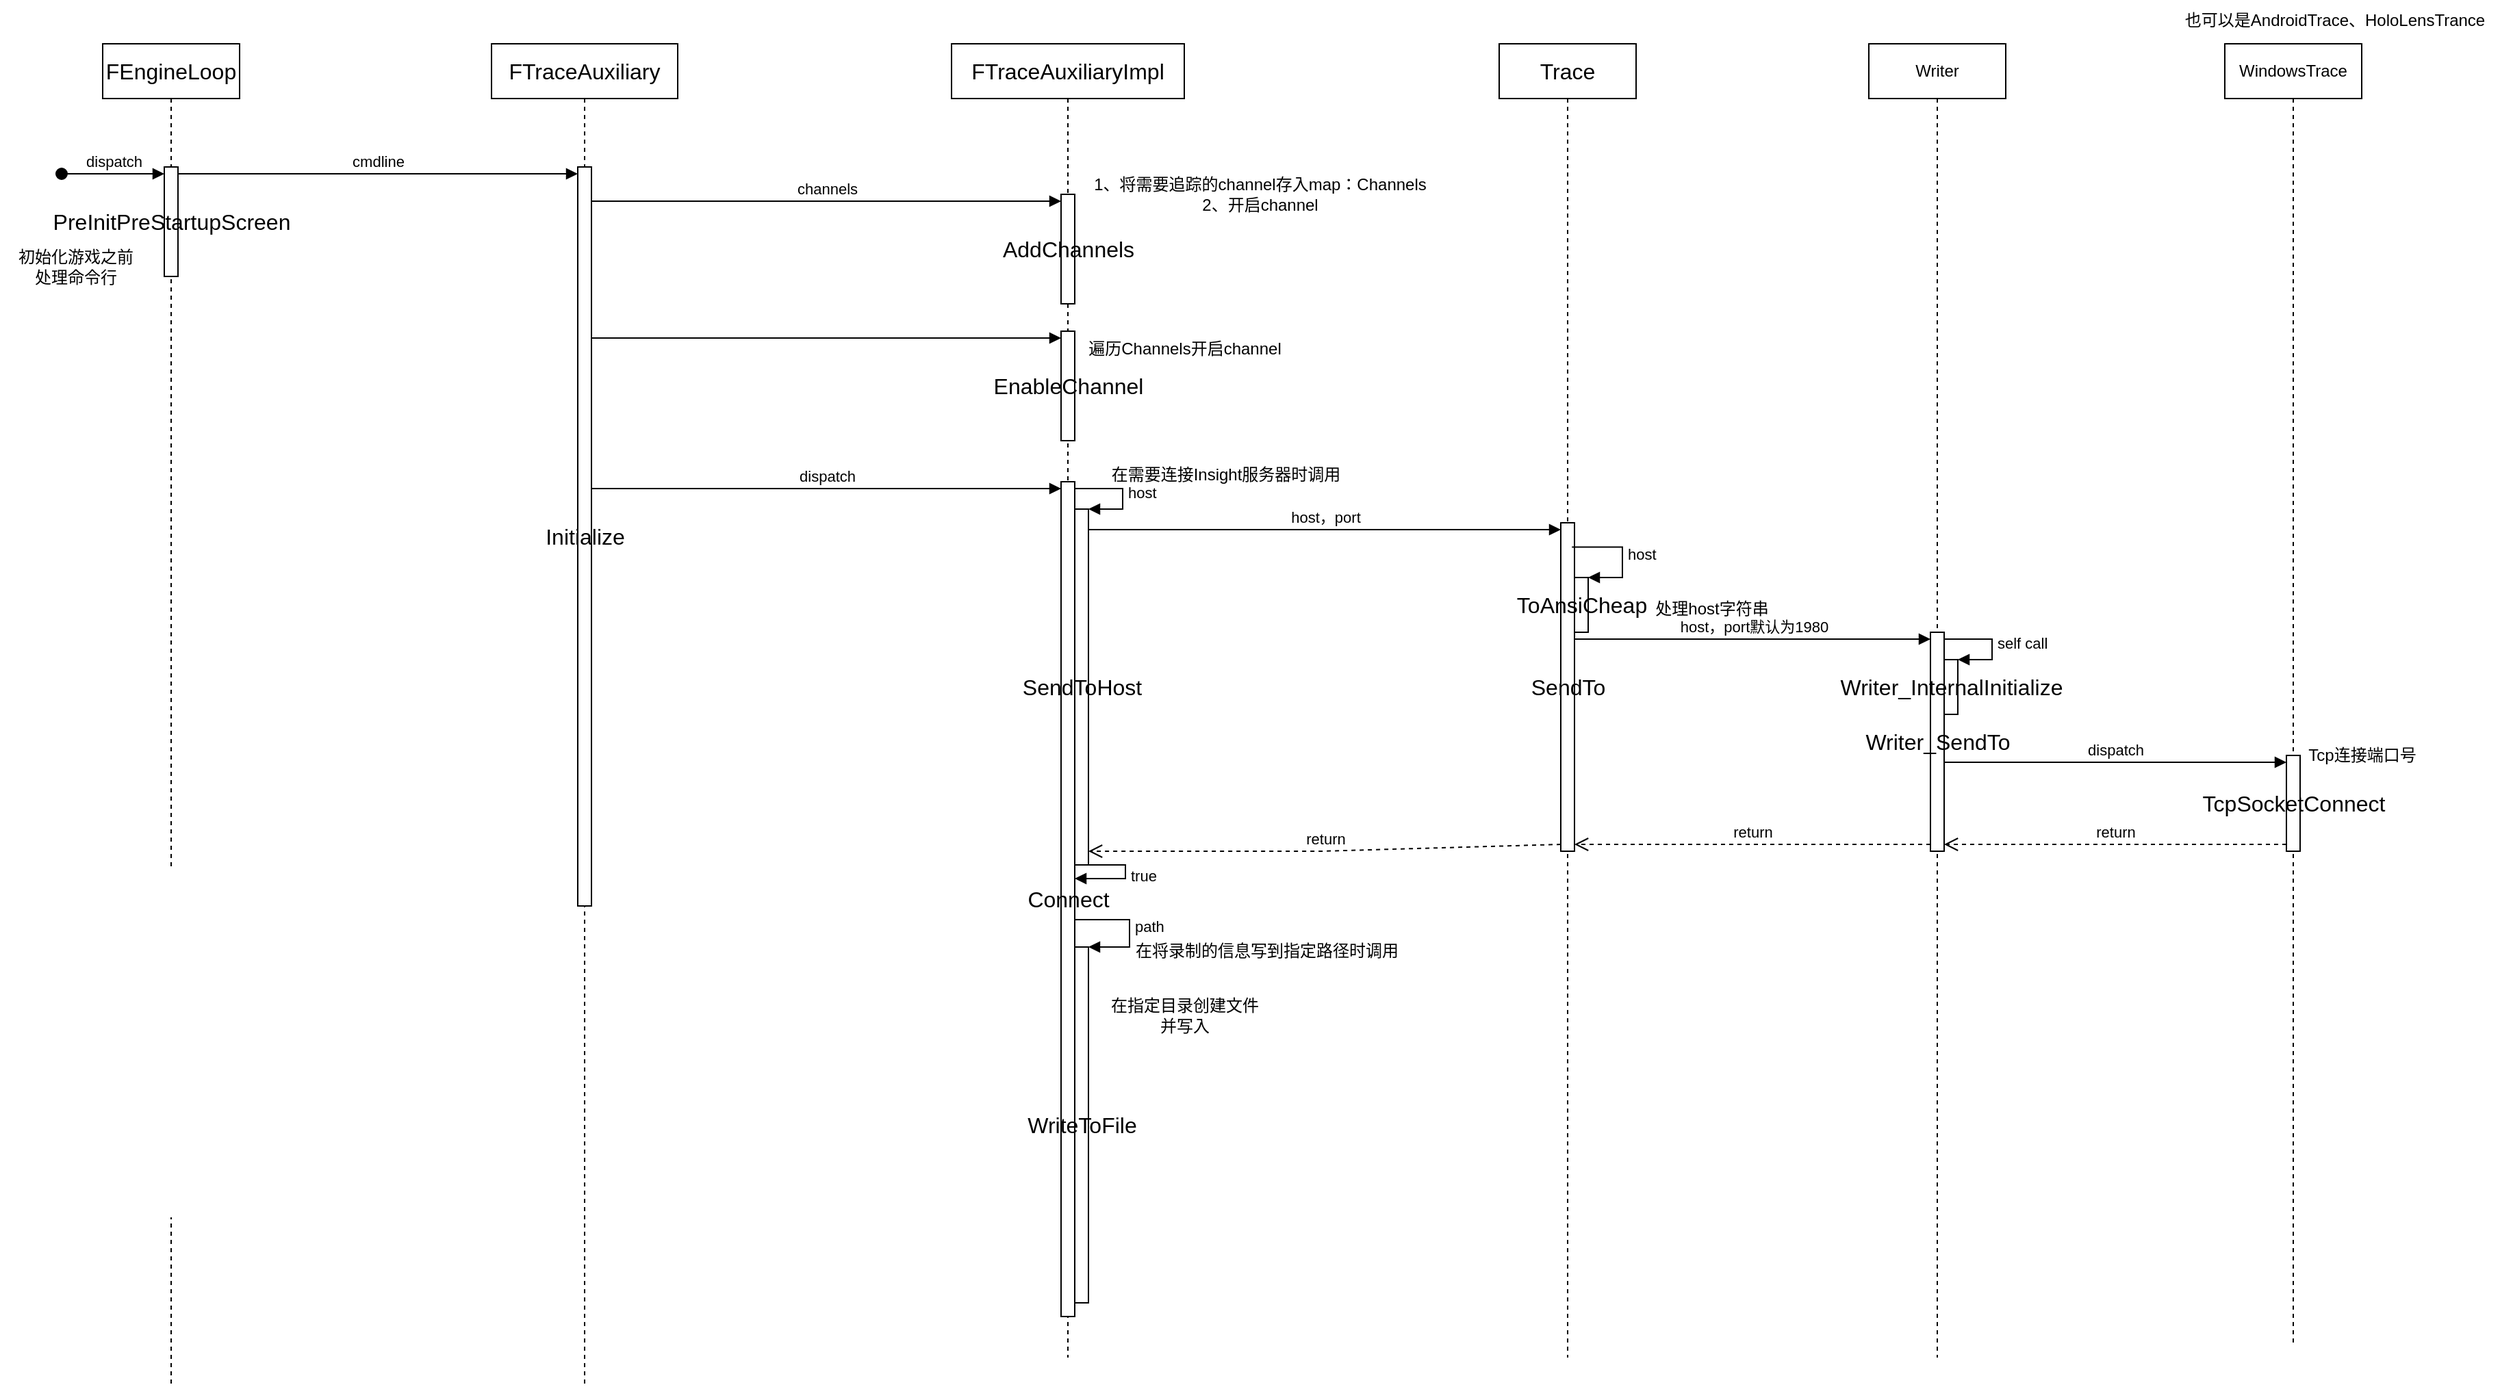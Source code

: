 <mxfile version="26.1.0" pages="2">
  <diagram name="第 1 页" id="UgfqnTjjX8_KX1mcIwZx">
    <mxGraphModel dx="1622" dy="921" grid="1" gridSize="10" guides="1" tooltips="1" connect="1" arrows="1" fold="1" page="1" pageScale="1" pageWidth="827" pageHeight="1169" math="0" shadow="0">
      <root>
        <mxCell id="0" />
        <mxCell id="1" parent="0" />
        <mxCell id="SOtteh8btGvdTnXQB1vJ-2" value="&lt;div style=&quot;&quot;&gt;&lt;div style=&quot;font-size: 12pt;&quot;&gt;FEngineLoop&lt;/div&gt;&lt;/div&gt;" style="shape=umlLifeline;perimeter=lifelinePerimeter;whiteSpace=wrap;html=1;container=1;dropTarget=0;collapsible=0;recursiveResize=0;outlineConnect=0;portConstraint=eastwest;newEdgeStyle={&quot;curved&quot;:0,&quot;rounded&quot;:0};fontColor=#000000;labelBackgroundColor=none;fontFamily=Helvetica;" parent="1" vertex="1">
          <mxGeometry x="80" y="80" width="100" height="980" as="geometry" />
        </mxCell>
        <mxCell id="SOtteh8btGvdTnXQB1vJ-3" value="&lt;div style=&quot;&quot;&gt;&lt;div style=&quot;font-size: 12pt;&quot;&gt;PreInitPreStartupScreen&lt;/div&gt;&lt;/div&gt;" style="html=1;points=[[0,0,0,0,5],[0,1,0,0,-5],[1,0,0,0,5],[1,1,0,0,-5]];perimeter=orthogonalPerimeter;outlineConnect=0;targetShapes=umlLifeline;portConstraint=eastwest;newEdgeStyle={&quot;curved&quot;:0,&quot;rounded&quot;:0};fontColor=#000000;labelBackgroundColor=none;fontFamily=Helvetica;" parent="SOtteh8btGvdTnXQB1vJ-2" vertex="1">
          <mxGeometry x="45" y="90" width="10" height="80" as="geometry" />
        </mxCell>
        <mxCell id="SOtteh8btGvdTnXQB1vJ-4" value="dispatch" style="html=1;verticalAlign=bottom;startArrow=oval;endArrow=block;startSize=8;curved=0;rounded=0;entryX=0;entryY=0;entryDx=0;entryDy=5;fontColor=#000000;labelBackgroundColor=none;fontFamily=Helvetica;" parent="SOtteh8btGvdTnXQB1vJ-2" target="SOtteh8btGvdTnXQB1vJ-3" edge="1">
          <mxGeometry relative="1" as="geometry">
            <mxPoint x="-30" y="95" as="sourcePoint" />
          </mxGeometry>
        </mxCell>
        <mxCell id="SOtteh8btGvdTnXQB1vJ-5" value="初始化游戏之前&lt;div&gt;处理命令行&lt;/div&gt;" style="text;html=1;align=center;verticalAlign=middle;resizable=0;points=[];autosize=1;strokeColor=none;fillColor=none;fontColor=#000000;labelBackgroundColor=none;fontFamily=Helvetica;" parent="1" vertex="1">
          <mxGeometry x="5" y="223" width="110" height="40" as="geometry" />
        </mxCell>
        <mxCell id="SOtteh8btGvdTnXQB1vJ-6" value="&lt;span style=&quot;font-size: 12pt;&quot;&gt;FTraceAuxiliary&lt;/span&gt;" style="shape=umlLifeline;perimeter=lifelinePerimeter;whiteSpace=wrap;html=1;container=1;dropTarget=0;collapsible=0;recursiveResize=0;outlineConnect=0;portConstraint=eastwest;newEdgeStyle={&quot;curved&quot;:0,&quot;rounded&quot;:0};fontColor=#000000;labelBackgroundColor=none;fontFamily=Helvetica;" parent="1" vertex="1">
          <mxGeometry x="364" y="80" width="136" height="980" as="geometry" />
        </mxCell>
        <mxCell id="SOtteh8btGvdTnXQB1vJ-7" value="&lt;div style=&quot;&quot;&gt;&lt;div style=&quot;font-size: 12pt;&quot;&gt;&lt;span style=&quot;&quot;&gt;Initialize&lt;/span&gt;&lt;/div&gt;&lt;/div&gt;" style="html=1;points=[[0,0,0,0,5],[0,1,0,0,-5],[1,0,0,0,5],[1,1,0,0,-5]];perimeter=orthogonalPerimeter;outlineConnect=0;targetShapes=umlLifeline;portConstraint=eastwest;newEdgeStyle={&quot;curved&quot;:0,&quot;rounded&quot;:0};fontColor=#000000;labelBackgroundColor=none;fontFamily=Helvetica;" parent="SOtteh8btGvdTnXQB1vJ-6" vertex="1">
          <mxGeometry x="63" y="90" width="10" height="540" as="geometry" />
        </mxCell>
        <mxCell id="SOtteh8btGvdTnXQB1vJ-8" value="cmdline" style="html=1;verticalAlign=bottom;endArrow=block;curved=0;rounded=0;entryX=0;entryY=0;entryDx=0;entryDy=5;exitX=1;exitY=0;exitDx=0;exitDy=5;exitPerimeter=0;fontColor=#000000;labelBackgroundColor=none;fontFamily=Helvetica;" parent="1" source="SOtteh8btGvdTnXQB1vJ-3" target="SOtteh8btGvdTnXQB1vJ-7" edge="1">
          <mxGeometry relative="1" as="geometry">
            <mxPoint x="350" y="175" as="sourcePoint" />
            <mxPoint as="offset" />
          </mxGeometry>
        </mxCell>
        <mxCell id="SOtteh8btGvdTnXQB1vJ-10" value="&lt;div style=&quot;&quot;&gt;&lt;div style=&quot;font-size: 12pt;&quot;&gt;FTraceAuxiliaryImpl&lt;/div&gt;&lt;/div&gt;" style="shape=umlLifeline;perimeter=lifelinePerimeter;whiteSpace=wrap;html=1;container=1;dropTarget=0;collapsible=0;recursiveResize=0;outlineConnect=0;portConstraint=eastwest;newEdgeStyle={&quot;curved&quot;:0,&quot;rounded&quot;:0};fontColor=#000000;labelBackgroundColor=none;fontFamily=Helvetica;" parent="1" vertex="1">
          <mxGeometry x="700" y="80" width="170" height="960" as="geometry" />
        </mxCell>
        <mxCell id="SOtteh8btGvdTnXQB1vJ-11" value="&lt;div style=&quot;&quot;&gt;&lt;div style=&quot;font-size: 12pt;&quot;&gt;AddChannels&lt;/div&gt;&lt;/div&gt;" style="html=1;points=[[0,0,0,0,5],[0,1,0,0,-5],[1,0,0,0,5],[1,1,0,0,-5]];perimeter=orthogonalPerimeter;outlineConnect=0;targetShapes=umlLifeline;portConstraint=eastwest;newEdgeStyle={&quot;curved&quot;:0,&quot;rounded&quot;:0};fontColor=#000000;labelBackgroundColor=none;fontFamily=Helvetica;" parent="SOtteh8btGvdTnXQB1vJ-10" vertex="1">
          <mxGeometry x="80" y="110" width="10" height="80" as="geometry" />
        </mxCell>
        <mxCell id="SOtteh8btGvdTnXQB1vJ-15" value="&lt;div style=&quot;&quot;&gt;&lt;div style=&quot;font-size: 12pt;&quot;&gt;&lt;span style=&quot;&quot;&gt;EnableChannel&lt;/span&gt;&lt;/div&gt;&lt;/div&gt;" style="html=1;points=[[0,0,0,0,5],[0,1,0,0,-5],[1,0,0,0,5],[1,1,0,0,-5]];perimeter=orthogonalPerimeter;outlineConnect=0;targetShapes=umlLifeline;portConstraint=eastwest;newEdgeStyle={&quot;curved&quot;:0,&quot;rounded&quot;:0};fontColor=#000000;labelBackgroundColor=none;fontFamily=Helvetica;" parent="SOtteh8btGvdTnXQB1vJ-10" vertex="1">
          <mxGeometry x="80" y="210" width="10" height="80" as="geometry" />
        </mxCell>
        <mxCell id="SOtteh8btGvdTnXQB1vJ-19" value="&lt;div style=&quot;&quot;&gt;&lt;div style=&quot;font-size: 12pt;&quot;&gt;Connect&lt;/div&gt;&lt;/div&gt;" style="html=1;points=[[0,0,0,0,5],[0,1,0,0,-5],[1,0,0,0,5],[1,1,0,0,-5]];perimeter=orthogonalPerimeter;outlineConnect=0;targetShapes=umlLifeline;portConstraint=eastwest;newEdgeStyle={&quot;curved&quot;:0,&quot;rounded&quot;:0};fontColor=#000000;labelBackgroundColor=none;fontFamily=Helvetica;" parent="SOtteh8btGvdTnXQB1vJ-10" vertex="1">
          <mxGeometry x="80" y="320" width="10" height="610" as="geometry" />
        </mxCell>
        <mxCell id="SOtteh8btGvdTnXQB1vJ-25" value="&lt;div style=&quot;&quot;&gt;&lt;div style=&quot;font-size: 12pt;&quot;&gt;SendToHost&lt;/div&gt;&lt;/div&gt;" style="html=1;points=[[0,0,0,0,5],[0,1,0,0,-5],[1,0,0,0,5],[1,1,0,0,-5]];perimeter=orthogonalPerimeter;outlineConnect=0;targetShapes=umlLifeline;portConstraint=eastwest;newEdgeStyle={&quot;curved&quot;:0,&quot;rounded&quot;:0};fontColor=#000000;labelBackgroundColor=none;fontFamily=Helvetica;" parent="SOtteh8btGvdTnXQB1vJ-10" vertex="1">
          <mxGeometry x="90" y="340" width="10" height="260" as="geometry" />
        </mxCell>
        <mxCell id="SOtteh8btGvdTnXQB1vJ-26" value="host" style="html=1;align=left;spacingLeft=2;endArrow=block;rounded=0;edgeStyle=orthogonalEdgeStyle;curved=0;rounded=0;exitX=1;exitY=0;exitDx=0;exitDy=5;exitPerimeter=0;fontColor=#000000;labelBackgroundColor=none;fontFamily=Helvetica;" parent="SOtteh8btGvdTnXQB1vJ-10" source="SOtteh8btGvdTnXQB1vJ-19" target="SOtteh8btGvdTnXQB1vJ-25" edge="1">
          <mxGeometry relative="1" as="geometry">
            <mxPoint x="95" y="330" as="sourcePoint" />
            <Array as="points">
              <mxPoint x="125" y="325" />
              <mxPoint x="125" y="340" />
            </Array>
          </mxGeometry>
        </mxCell>
        <mxCell id="SOtteh8btGvdTnXQB1vJ-28" value="true" style="html=1;align=left;spacingLeft=2;endArrow=block;rounded=0;edgeStyle=orthogonalEdgeStyle;curved=0;rounded=0;exitX=1;exitY=1;exitDx=0;exitDy=-5;exitPerimeter=0;fontColor=#000000;labelBackgroundColor=none;fontFamily=Helvetica;" parent="SOtteh8btGvdTnXQB1vJ-10" source="SOtteh8btGvdTnXQB1vJ-25" target="SOtteh8btGvdTnXQB1vJ-19" edge="1">
          <mxGeometry relative="1" as="geometry">
            <mxPoint x="97" y="390" as="sourcePoint" />
            <Array as="points">
              <mxPoint x="100" y="600" />
              <mxPoint x="127" y="600" />
              <mxPoint x="127" y="610" />
            </Array>
            <mxPoint x="102" y="420.029" as="targetPoint" />
          </mxGeometry>
        </mxCell>
        <mxCell id="SOtteh8btGvdTnXQB1vJ-57" value="&lt;div style=&quot;&quot;&gt;&lt;div style=&quot;font-size: 12pt;&quot;&gt;WriteToFile&lt;/div&gt;&lt;/div&gt;" style="html=1;points=[[0,0,0,0,5],[0,1,0,0,-5],[1,0,0,0,5],[1,1,0,0,-5]];perimeter=orthogonalPerimeter;outlineConnect=0;targetShapes=umlLifeline;portConstraint=eastwest;newEdgeStyle={&quot;curved&quot;:0,&quot;rounded&quot;:0};fontColor=#000000;labelBackgroundColor=none;fontFamily=Helvetica;" parent="SOtteh8btGvdTnXQB1vJ-10" vertex="1">
          <mxGeometry x="90" y="660" width="10" height="260" as="geometry" />
        </mxCell>
        <mxCell id="SOtteh8btGvdTnXQB1vJ-58" value="path" style="html=1;align=left;spacingLeft=2;endArrow=block;rounded=0;edgeStyle=orthogonalEdgeStyle;curved=0;rounded=0;fontColor=#000000;labelBackgroundColor=none;fontFamily=Helvetica;" parent="SOtteh8btGvdTnXQB1vJ-10" source="SOtteh8btGvdTnXQB1vJ-19" target="SOtteh8btGvdTnXQB1vJ-57" edge="1">
          <mxGeometry x="0.004" relative="1" as="geometry">
            <mxPoint x="100" y="830" as="sourcePoint" />
            <Array as="points">
              <mxPoint x="130" y="640" />
              <mxPoint x="130" y="660" />
            </Array>
            <mxPoint as="offset" />
          </mxGeometry>
        </mxCell>
        <mxCell id="SOtteh8btGvdTnXQB1vJ-12" value="channels" style="html=1;verticalAlign=bottom;endArrow=block;curved=0;rounded=0;entryX=0;entryY=0;entryDx=0;entryDy=5;fontColor=#000000;labelBackgroundColor=none;fontFamily=Helvetica;" parent="1" source="SOtteh8btGvdTnXQB1vJ-7" target="SOtteh8btGvdTnXQB1vJ-11" edge="1">
          <mxGeometry relative="1" as="geometry">
            <mxPoint x="710" y="195" as="sourcePoint" />
          </mxGeometry>
        </mxCell>
        <mxCell id="SOtteh8btGvdTnXQB1vJ-14" value="1、将需要追踪的channel存入map：Channels&lt;div&gt;2、开启channel&lt;/div&gt;" style="text;html=1;align=center;verticalAlign=middle;resizable=0;points=[];autosize=1;strokeColor=none;fillColor=none;fontColor=#000000;labelBackgroundColor=none;fontFamily=Helvetica;" parent="1" vertex="1">
          <mxGeometry x="790" y="170" width="270" height="40" as="geometry" />
        </mxCell>
        <mxCell id="SOtteh8btGvdTnXQB1vJ-16" value="" style="html=1;verticalAlign=bottom;endArrow=block;curved=0;rounded=0;entryX=0;entryY=0;entryDx=0;entryDy=5;fontColor=#000000;labelBackgroundColor=none;fontFamily=Helvetica;" parent="1" source="SOtteh8btGvdTnXQB1vJ-7" target="SOtteh8btGvdTnXQB1vJ-15" edge="1">
          <mxGeometry relative="1" as="geometry">
            <mxPoint x="710" y="295" as="sourcePoint" />
          </mxGeometry>
        </mxCell>
        <mxCell id="SOtteh8btGvdTnXQB1vJ-18" value="遍历Channels开启channel" style="text;html=1;align=center;verticalAlign=middle;resizable=0;points=[];autosize=1;strokeColor=none;fillColor=none;fontColor=#000000;labelBackgroundColor=none;fontFamily=Helvetica;" parent="1" vertex="1">
          <mxGeometry x="790" y="288" width="160" height="30" as="geometry" />
        </mxCell>
        <mxCell id="SOtteh8btGvdTnXQB1vJ-20" value="dispatch" style="html=1;verticalAlign=bottom;endArrow=block;curved=0;rounded=0;entryX=0;entryY=0;entryDx=0;entryDy=5;fontColor=#000000;labelBackgroundColor=none;fontFamily=Helvetica;" parent="1" source="SOtteh8btGvdTnXQB1vJ-7" target="SOtteh8btGvdTnXQB1vJ-19" edge="1">
          <mxGeometry relative="1" as="geometry">
            <mxPoint x="710" y="405" as="sourcePoint" />
          </mxGeometry>
        </mxCell>
        <mxCell id="SOtteh8btGvdTnXQB1vJ-29" value="在需要连接Insight服务器时调用" style="text;html=1;align=center;verticalAlign=middle;resizable=0;points=[];autosize=1;strokeColor=none;fillColor=none;fontColor=#000000;labelBackgroundColor=none;fontFamily=Helvetica;" parent="1" vertex="1">
          <mxGeometry x="805" y="380" width="190" height="30" as="geometry" />
        </mxCell>
        <mxCell id="SOtteh8btGvdTnXQB1vJ-30" value="&lt;div style=&quot;&quot;&gt;&lt;div style=&quot;font-size: 12pt;&quot;&gt;Trace&lt;/div&gt;&lt;/div&gt;" style="shape=umlLifeline;perimeter=lifelinePerimeter;whiteSpace=wrap;html=1;container=1;dropTarget=0;collapsible=0;recursiveResize=0;outlineConnect=0;portConstraint=eastwest;newEdgeStyle={&quot;curved&quot;:0,&quot;rounded&quot;:0};fontColor=#000000;labelBackgroundColor=none;fontFamily=Helvetica;" parent="1" vertex="1">
          <mxGeometry x="1100" y="80" width="100" height="960" as="geometry" />
        </mxCell>
        <mxCell id="SOtteh8btGvdTnXQB1vJ-31" value="&lt;div style=&quot;&quot;&gt;&lt;div style=&quot;font-size: 12pt;&quot;&gt;SendTo&lt;/div&gt;&lt;/div&gt;" style="html=1;points=[[0,0,0,0,5],[0,1,0,0,-5],[1,0,0,0,5],[1,1,0,0,-5]];perimeter=orthogonalPerimeter;outlineConnect=0;targetShapes=umlLifeline;portConstraint=eastwest;newEdgeStyle={&quot;curved&quot;:0,&quot;rounded&quot;:0};fontColor=#000000;labelBackgroundColor=none;fontFamily=Helvetica;" parent="SOtteh8btGvdTnXQB1vJ-30" vertex="1">
          <mxGeometry x="45" y="350" width="10" height="240" as="geometry" />
        </mxCell>
        <mxCell id="SOtteh8btGvdTnXQB1vJ-37" value="&lt;div style=&quot;&quot;&gt;&lt;div style=&quot;font-size: 12pt;&quot;&gt;ToAnsiCheap&lt;/div&gt;&lt;/div&gt;" style="html=1;points=[[0,0,0,0,5],[0,1,0,0,-5],[1,0,0,0,5],[1,1,0,0,-5]];perimeter=orthogonalPerimeter;outlineConnect=0;targetShapes=umlLifeline;portConstraint=eastwest;newEdgeStyle={&quot;curved&quot;:0,&quot;rounded&quot;:0};fontColor=#000000;labelBackgroundColor=none;fontFamily=Helvetica;" parent="SOtteh8btGvdTnXQB1vJ-30" vertex="1">
          <mxGeometry x="55" y="390" width="10" height="40" as="geometry" />
        </mxCell>
        <mxCell id="SOtteh8btGvdTnXQB1vJ-38" value="host" style="html=1;align=left;spacingLeft=2;endArrow=block;rounded=0;edgeStyle=orthogonalEdgeStyle;curved=0;rounded=0;exitX=0.814;exitY=0.074;exitDx=0;exitDy=0;exitPerimeter=0;fontColor=#000000;labelBackgroundColor=none;fontFamily=Helvetica;" parent="SOtteh8btGvdTnXQB1vJ-30" source="SOtteh8btGvdTnXQB1vJ-31" target="SOtteh8btGvdTnXQB1vJ-37" edge="1">
          <mxGeometry relative="1" as="geometry">
            <mxPoint x="60" y="370" as="sourcePoint" />
            <Array as="points">
              <mxPoint x="90" y="368" />
              <mxPoint x="90" y="390" />
            </Array>
          </mxGeometry>
        </mxCell>
        <mxCell id="SOtteh8btGvdTnXQB1vJ-32" value="host，port" style="html=1;verticalAlign=bottom;endArrow=block;curved=0;rounded=0;entryX=0;entryY=0;entryDx=0;entryDy=5;fontColor=#000000;labelBackgroundColor=none;fontFamily=Helvetica;" parent="1" source="SOtteh8btGvdTnXQB1vJ-25" target="SOtteh8btGvdTnXQB1vJ-31" edge="1">
          <mxGeometry x="0.0" relative="1" as="geometry">
            <mxPoint x="1070" y="415" as="sourcePoint" />
            <mxPoint as="offset" />
          </mxGeometry>
        </mxCell>
        <mxCell id="SOtteh8btGvdTnXQB1vJ-33" value="return" style="html=1;verticalAlign=bottom;endArrow=open;dashed=1;endSize=8;curved=0;rounded=0;exitX=0;exitY=1;exitDx=0;exitDy=-5;fontColor=#000000;labelBackgroundColor=none;fontFamily=Helvetica;" parent="1" source="SOtteh8btGvdTnXQB1vJ-31" target="SOtteh8btGvdTnXQB1vJ-25" edge="1">
          <mxGeometry relative="1" as="geometry">
            <mxPoint x="1070" y="485" as="targetPoint" />
            <Array as="points">
              <mxPoint x="970" y="670" />
            </Array>
          </mxGeometry>
        </mxCell>
        <mxCell id="SOtteh8btGvdTnXQB1vJ-39" value="处理host字符串" style="text;html=1;align=center;verticalAlign=middle;resizable=0;points=[];autosize=1;strokeColor=none;fillColor=none;fontColor=#000000;labelBackgroundColor=none;fontFamily=Helvetica;" parent="1" vertex="1">
          <mxGeometry x="1200" y="478" width="110" height="30" as="geometry" />
        </mxCell>
        <mxCell id="SOtteh8btGvdTnXQB1vJ-40" value="Writer" style="shape=umlLifeline;perimeter=lifelinePerimeter;whiteSpace=wrap;html=1;container=1;dropTarget=0;collapsible=0;recursiveResize=0;outlineConnect=0;portConstraint=eastwest;newEdgeStyle={&quot;curved&quot;:0,&quot;rounded&quot;:0};fontColor=#000000;labelBackgroundColor=none;fontFamily=Helvetica;" parent="1" vertex="1">
          <mxGeometry x="1370" y="80" width="100" height="960" as="geometry" />
        </mxCell>
        <mxCell id="SOtteh8btGvdTnXQB1vJ-41" value="&lt;div style=&quot;&quot;&gt;&lt;div style=&quot;font-size: 12pt;&quot;&gt;Writer_SendTo&lt;/div&gt;&lt;/div&gt;" style="html=1;points=[[0,0,0,0,5],[0,1,0,0,-5],[1,0,0,0,5],[1,1,0,0,-5]];perimeter=orthogonalPerimeter;outlineConnect=0;targetShapes=umlLifeline;portConstraint=eastwest;newEdgeStyle={&quot;curved&quot;:0,&quot;rounded&quot;:0};fontColor=#000000;labelBackgroundColor=none;fontFamily=Helvetica;" parent="SOtteh8btGvdTnXQB1vJ-40" vertex="1">
          <mxGeometry x="45" y="430" width="10" height="160" as="geometry" />
        </mxCell>
        <mxCell id="SOtteh8btGvdTnXQB1vJ-47" value="&lt;div style=&quot;&quot;&gt;&lt;div style=&quot;font-size: 12pt;&quot;&gt;Writer_InternalInitialize&lt;/div&gt;&lt;/div&gt;" style="html=1;points=[[0,0,0,0,5],[0,1,0,0,-5],[1,0,0,0,5],[1,1,0,0,-5]];perimeter=orthogonalPerimeter;outlineConnect=0;targetShapes=umlLifeline;portConstraint=eastwest;newEdgeStyle={&quot;curved&quot;:0,&quot;rounded&quot;:0};fontColor=#000000;labelBackgroundColor=none;fontFamily=Helvetica;" parent="SOtteh8btGvdTnXQB1vJ-40" vertex="1">
          <mxGeometry x="55" y="450" width="10" height="40" as="geometry" />
        </mxCell>
        <mxCell id="SOtteh8btGvdTnXQB1vJ-48" value="self call" style="html=1;align=left;spacingLeft=2;endArrow=block;rounded=0;edgeStyle=orthogonalEdgeStyle;curved=0;rounded=0;exitX=1;exitY=0;exitDx=0;exitDy=5;exitPerimeter=0;fontColor=#000000;labelBackgroundColor=none;fontFamily=Helvetica;" parent="SOtteh8btGvdTnXQB1vJ-40" source="SOtteh8btGvdTnXQB1vJ-41" target="SOtteh8btGvdTnXQB1vJ-47" edge="1">
          <mxGeometry relative="1" as="geometry">
            <mxPoint x="60" y="430" as="sourcePoint" />
            <Array as="points">
              <mxPoint x="90" y="435" />
              <mxPoint x="90" y="450" />
            </Array>
          </mxGeometry>
        </mxCell>
        <mxCell id="SOtteh8btGvdTnXQB1vJ-43" value="return" style="html=1;verticalAlign=bottom;endArrow=open;dashed=1;endSize=8;curved=0;rounded=0;exitX=0;exitY=1;exitDx=0;exitDy=-5;entryX=1;entryY=1;entryDx=0;entryDy=-5;entryPerimeter=0;fontColor=#000000;labelBackgroundColor=none;fontFamily=Helvetica;" parent="1" source="SOtteh8btGvdTnXQB1vJ-41" target="SOtteh8btGvdTnXQB1vJ-31" edge="1">
          <mxGeometry relative="1" as="geometry">
            <mxPoint x="1340" y="645" as="targetPoint" />
          </mxGeometry>
        </mxCell>
        <mxCell id="SOtteh8btGvdTnXQB1vJ-42" value="host，port默认为1980" style="html=1;verticalAlign=bottom;endArrow=block;curved=0;rounded=0;entryX=0;entryY=0;entryDx=0;entryDy=5;fontColor=#000000;labelBackgroundColor=none;fontFamily=Helvetica;" parent="1" source="SOtteh8btGvdTnXQB1vJ-31" target="SOtteh8btGvdTnXQB1vJ-41" edge="1">
          <mxGeometry x="0.002" relative="1" as="geometry">
            <mxPoint x="1340" y="575" as="sourcePoint" />
            <mxPoint as="offset" />
          </mxGeometry>
        </mxCell>
        <mxCell id="SOtteh8btGvdTnXQB1vJ-51" value="WindowsTrace" style="shape=umlLifeline;perimeter=lifelinePerimeter;whiteSpace=wrap;html=1;container=1;dropTarget=0;collapsible=0;recursiveResize=0;outlineConnect=0;portConstraint=eastwest;newEdgeStyle={&quot;curved&quot;:0,&quot;rounded&quot;:0};fontColor=#000000;labelBackgroundColor=none;fontFamily=Helvetica;" parent="1" vertex="1">
          <mxGeometry x="1630" y="80" width="100" height="950" as="geometry" />
        </mxCell>
        <mxCell id="SOtteh8btGvdTnXQB1vJ-53" value="&lt;div style=&quot;&quot;&gt;&lt;div style=&quot;font-size: 12pt;&quot;&gt;&lt;span style=&quot;&quot;&gt;TcpSocketConnect&lt;/span&gt;&lt;/div&gt;&lt;/div&gt;" style="html=1;points=[[0,0,0,0,5],[0,1,0,0,-5],[1,0,0,0,5],[1,1,0,0,-5]];perimeter=orthogonalPerimeter;outlineConnect=0;targetShapes=umlLifeline;portConstraint=eastwest;newEdgeStyle={&quot;curved&quot;:0,&quot;rounded&quot;:0};fontColor=#000000;labelBackgroundColor=none;fontFamily=Helvetica;" parent="SOtteh8btGvdTnXQB1vJ-51" vertex="1">
          <mxGeometry x="45" y="520" width="10" height="70" as="geometry" />
        </mxCell>
        <mxCell id="SOtteh8btGvdTnXQB1vJ-52" value="也可以是AndroidTrace、HoloLensTrance" style="text;html=1;align=center;verticalAlign=middle;resizable=0;points=[];autosize=1;strokeColor=none;fillColor=none;fontColor=#000000;labelBackgroundColor=none;fontFamily=Helvetica;" parent="1" vertex="1">
          <mxGeometry x="1590" y="48" width="240" height="30" as="geometry" />
        </mxCell>
        <mxCell id="SOtteh8btGvdTnXQB1vJ-54" value="dispatch" style="html=1;verticalAlign=bottom;endArrow=block;curved=0;rounded=0;entryX=0;entryY=0;entryDx=0;entryDy=5;fontColor=#000000;labelBackgroundColor=none;fontFamily=Helvetica;" parent="1" source="SOtteh8btGvdTnXQB1vJ-41" target="SOtteh8btGvdTnXQB1vJ-53" edge="1">
          <mxGeometry relative="1" as="geometry">
            <mxPoint x="1550" y="605" as="sourcePoint" />
          </mxGeometry>
        </mxCell>
        <mxCell id="SOtteh8btGvdTnXQB1vJ-55" value="return" style="html=1;verticalAlign=bottom;endArrow=open;dashed=1;endSize=8;curved=0;rounded=0;exitX=0;exitY=1;exitDx=0;exitDy=-5;entryX=1;entryY=1;entryDx=0;entryDy=-5;entryPerimeter=0;fontColor=#000000;labelBackgroundColor=none;fontFamily=Helvetica;" parent="1" source="SOtteh8btGvdTnXQB1vJ-53" target="SOtteh8btGvdTnXQB1vJ-41" edge="1">
          <mxGeometry relative="1" as="geometry">
            <mxPoint x="1550" y="675" as="targetPoint" />
          </mxGeometry>
        </mxCell>
        <mxCell id="SOtteh8btGvdTnXQB1vJ-56" value="Tcp连接端口号" style="text;html=1;align=center;verticalAlign=middle;resizable=0;points=[];autosize=1;strokeColor=none;fillColor=none;fontColor=#000000;labelBackgroundColor=none;fontFamily=Helvetica;" parent="1" vertex="1">
          <mxGeometry x="1680" y="585" width="100" height="30" as="geometry" />
        </mxCell>
        <mxCell id="SOtteh8btGvdTnXQB1vJ-59" value="在将录制的信息写到指定路径时调用" style="text;html=1;align=center;verticalAlign=middle;resizable=0;points=[];autosize=1;strokeColor=none;fillColor=none;fontColor=#000000;labelBackgroundColor=none;fontFamily=Helvetica;" parent="1" vertex="1">
          <mxGeometry x="820" y="728" width="220" height="30" as="geometry" />
        </mxCell>
        <mxCell id="SOtteh8btGvdTnXQB1vJ-60" value="在指定目录创建文件&lt;div&gt;并写入&lt;/div&gt;" style="text;html=1;align=center;verticalAlign=middle;resizable=0;points=[];autosize=1;strokeColor=none;fillColor=none;fontColor=#000000;labelBackgroundColor=none;fontFamily=Helvetica;" parent="1" vertex="1">
          <mxGeometry x="805" y="770" width="130" height="40" as="geometry" />
        </mxCell>
      </root>
    </mxGraphModel>
  </diagram>
  <diagram id="GeIEbnm7i2uYOdSaeqNX" name="第 2 页">
    <mxGraphModel dx="1976" dy="653" grid="1" gridSize="10" guides="1" tooltips="1" connect="1" arrows="1" fold="1" page="1" pageScale="1" pageWidth="827" pageHeight="1169" math="0" shadow="0">
      <root>
        <mxCell id="0" />
        <mxCell id="1" parent="0" />
        <mxCell id="DUjFYL_Aul6aVeSSSWFl-1" value="CpuProfilerTrace" style="shape=umlLifeline;perimeter=lifelinePerimeter;whiteSpace=wrap;html=1;container=1;dropTarget=0;collapsible=0;recursiveResize=0;outlineConnect=0;portConstraint=eastwest;newEdgeStyle={&quot;curved&quot;:0,&quot;rounded&quot;:0};" vertex="1" parent="1">
          <mxGeometry x="100" y="60" width="100" height="1040" as="geometry" />
        </mxCell>
        <mxCell id="DUjFYL_Aul6aVeSSSWFl-2" value="&lt;div style=&quot;background-color:#262626;color:#d0d0d0&quot;&gt;&lt;pre style=&quot;font-family:&#39;JetBrains Mono&#39;,monospace;font-size:12.0pt;&quot;&gt;TRACE_CPUPROFILER_EVENT_SCOPE_ON_CHANNEL_STR&lt;/pre&gt;&lt;/div&gt;" style="html=1;points=[[0,0,0,0,5],[0,1,0,0,-5],[1,0,0,0,5],[1,1,0,0,-5]];perimeter=orthogonalPerimeter;outlineConnect=0;targetShapes=umlLifeline;portConstraint=eastwest;newEdgeStyle={&quot;curved&quot;:0,&quot;rounded&quot;:0};" vertex="1" parent="DUjFYL_Aul6aVeSSSWFl-1">
          <mxGeometry x="45" y="110" width="10" height="80" as="geometry" />
        </mxCell>
        <mxCell id="DUjFYL_Aul6aVeSSSWFl-3" value="dispatch" style="html=1;verticalAlign=bottom;startArrow=oval;endArrow=block;startSize=8;curved=0;rounded=0;entryX=0;entryY=0;entryDx=0;entryDy=5;" edge="1" target="DUjFYL_Aul6aVeSSSWFl-2" parent="DUjFYL_Aul6aVeSSSWFl-1">
          <mxGeometry relative="1" as="geometry">
            <mxPoint x="-20" y="115" as="sourcePoint" />
          </mxGeometry>
        </mxCell>
        <mxCell id="DUjFYL_Aul6aVeSSSWFl-4" value="&lt;div style=&quot;background-color:#262626;color:#d0d0d0&quot;&gt;&lt;pre style=&quot;font-family:&#39;JetBrains Mono&#39;,monospace;font-size:12.0pt;&quot;&gt;FEventScope&lt;/pre&gt;&lt;/div&gt;" style="shape=umlLifeline;perimeter=lifelinePerimeter;whiteSpace=wrap;html=1;container=1;dropTarget=0;collapsible=0;recursiveResize=0;outlineConnect=0;portConstraint=eastwest;newEdgeStyle={&quot;curved&quot;:0,&quot;rounded&quot;:0};" vertex="1" parent="1">
          <mxGeometry x="520" y="60" width="100" height="1030" as="geometry" />
        </mxCell>
        <mxCell id="DUjFYL_Aul6aVeSSSWFl-5" value="&lt;div style=&quot;background-color:#262626;color:#d0d0d0&quot;&gt;&lt;pre style=&quot;font-family:&#39;JetBrains Mono&#39;,monospace;font-size:12.0pt;&quot;&gt;OutputBeginEvent&lt;/pre&gt;&lt;/div&gt;" style="html=1;points=[[0,0,0,0,5],[0,1,0,0,-5],[1,0,0,0,5],[1,1,0,0,-5]];perimeter=orthogonalPerimeter;outlineConnect=0;targetShapes=umlLifeline;portConstraint=eastwest;newEdgeStyle={&quot;curved&quot;:0,&quot;rounded&quot;:0};" vertex="1" parent="DUjFYL_Aul6aVeSSSWFl-4">
          <mxGeometry x="45" y="130" width="10" height="80" as="geometry" />
        </mxCell>
        <mxCell id="DUjFYL_Aul6aVeSSSWFl-6" value="dispatch" style="html=1;verticalAlign=bottom;endArrow=block;curved=0;rounded=0;entryX=0;entryY=0;entryDx=0;entryDy=5;" edge="1" target="DUjFYL_Aul6aVeSSSWFl-5" parent="1" source="DUjFYL_Aul6aVeSSSWFl-2">
          <mxGeometry relative="1" as="geometry">
            <mxPoint x="480" y="195" as="sourcePoint" />
          </mxGeometry>
        </mxCell>
      </root>
    </mxGraphModel>
  </diagram>
</mxfile>
